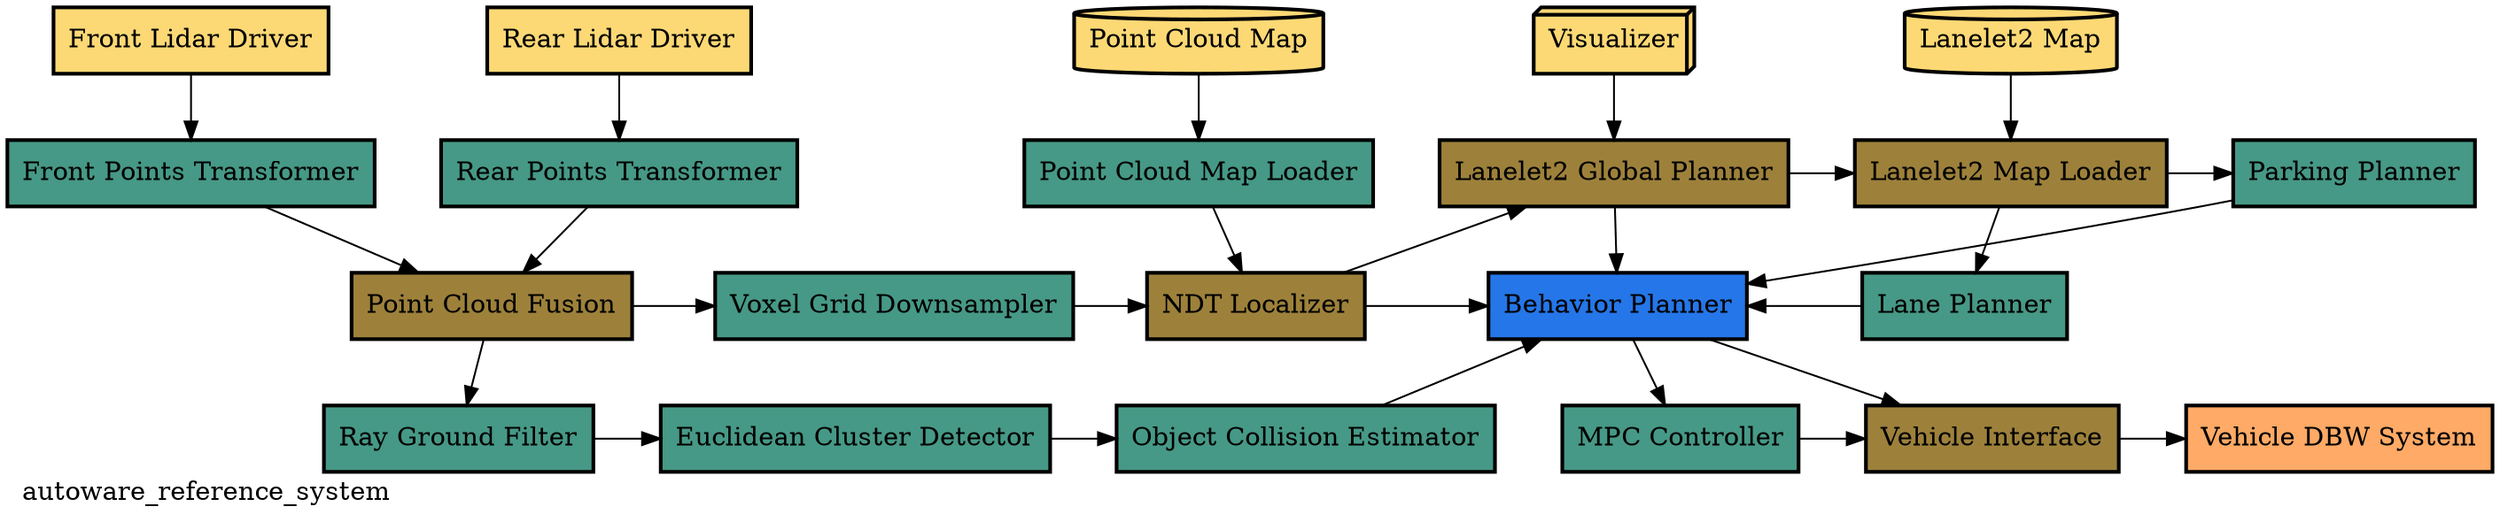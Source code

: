 digraph G {
    labelloc="b";
    labeljust="l";
    label="autoware_reference_system";
    nodesep=0.5;
    node [shape=box, style=filled, penwidth=2, ordering=in];
    edge [weight=8];
    /* Declare all nodes and style them */
    node [fillcolor="#FCD975"];
    "Front Lidar Driver";
    "Rear Lidar Driver";
    "Point Cloud Map" [shape=cylinder];
    "Visualizer" [shape=box3d];
    "Lanelet2 Map" [shape=cylinder];

    node [fillcolor="#469986"];
    "Front Points Transformer";
    "Rear Points Transformer";
    "Point Cloud Map Loader";
    "Voxel Grid Downsampler";
    "Ray Ground Filter";
    "Euclidean Cluster Detector";
    "Object Collision Estimator";
    "MPC Controller";
    "Lane Planner";
    "Parking Planner";

    node [fillcolor="#9D813B"];
    "Point Cloud Fusion";
    "NDT Localizer";
    "Vehicle Interface";
    "Lanelet2 Map Loader";
    "Lanelet2 Global Planner";

    node [fillcolor="#2576E8"];
    "Behavior Planner";

    node [fillcolor="#ffaa66"];
    "Vehicle DBW System";

    /* Declare all edges and style them */
    /* rank 1 */
    {
      rank = same;
      "Front Lidar Driver";
      "Rear Lidar Driver";
      "Point Cloud Map";
      "Visualizer";
      "Lanelet2 Map";
    }
    "Front Lidar Driver" -> "Front Points Transformer";
    "Rear Lidar Driver" -> "Rear Points Transformer";
    "Point Cloud Map" -> "Point Cloud Map Loader";
    "Visualizer" -> "Lanelet2 Global Planner";
    "Lanelet2 Map" -> "Lanelet2 Map Loader";

    /* rank 2 */
    {
      rank = same;
      "Front Points Transformer";
      "Rear Points Transformer";
      "Point Cloud Map Loader";
      "Lanelet2 Global Planner";
      "Lanelet2 Map Loader";
      "Parking Planner";
    }
    "Front Points Transformer" -> "Point Cloud Fusion";
    "Rear Points Transformer" -> "Point Cloud Fusion";
    "Point Cloud Map Loader" -> "NDT Localizer";
    "Lanelet2 Global Planner" -> "Lanelet2 Map Loader";
    "Lanelet2 Global Planner" -> "Behavior Planner";

    "Lanelet2 Map Loader" -> "Parking Planner";

    "Parking Planner" -> "Behavior Planner";
    "Lanelet2 Map Loader" -> "Lane Planner" [constraint=false];

    /* rank 3 */
    {
      rank = same;
      "Point Cloud Fusion";
      "Voxel Grid Downsampler";
      "NDT Localizer";
      "Behavior Planner";
      "Lane Planner";
    };
    "Point Cloud Fusion" -> "Ray Ground Filter";
    "Point Cloud Fusion" -> "Voxel Grid Downsampler";
    "Voxel Grid Downsampler" -> "NDT Localizer";
    "NDT Localizer" -> "Behavior Planner";
    "NDT Localizer" -> "Lanelet2 Global Planner";

    "Behavior Planner" -> "MPC Controller";
    "Behavior Planner" -> "Vehicle Interface";
    "Lane Planner" -> "Behavior Planner" [constraint=false];

    /* rank 4 */
    {
      rank = same;
      "Ray Ground Filter";
      "Euclidean Cluster Detector";
      "Object Collision Estimator";
      "MPC Controller";
      "Vehicle Interface";
      "Vehicle DBW System";
    }
    "Ray Ground Filter" -> "Euclidean Cluster Detector";
    "Euclidean Cluster Detector" -> "Object Collision Estimator";
    "Object Collision Estimator" -> "Behavior Planner";
    "MPC Controller" -> "Vehicle Interface";
    "Vehicle Interface" -> "Vehicle DBW System";
}